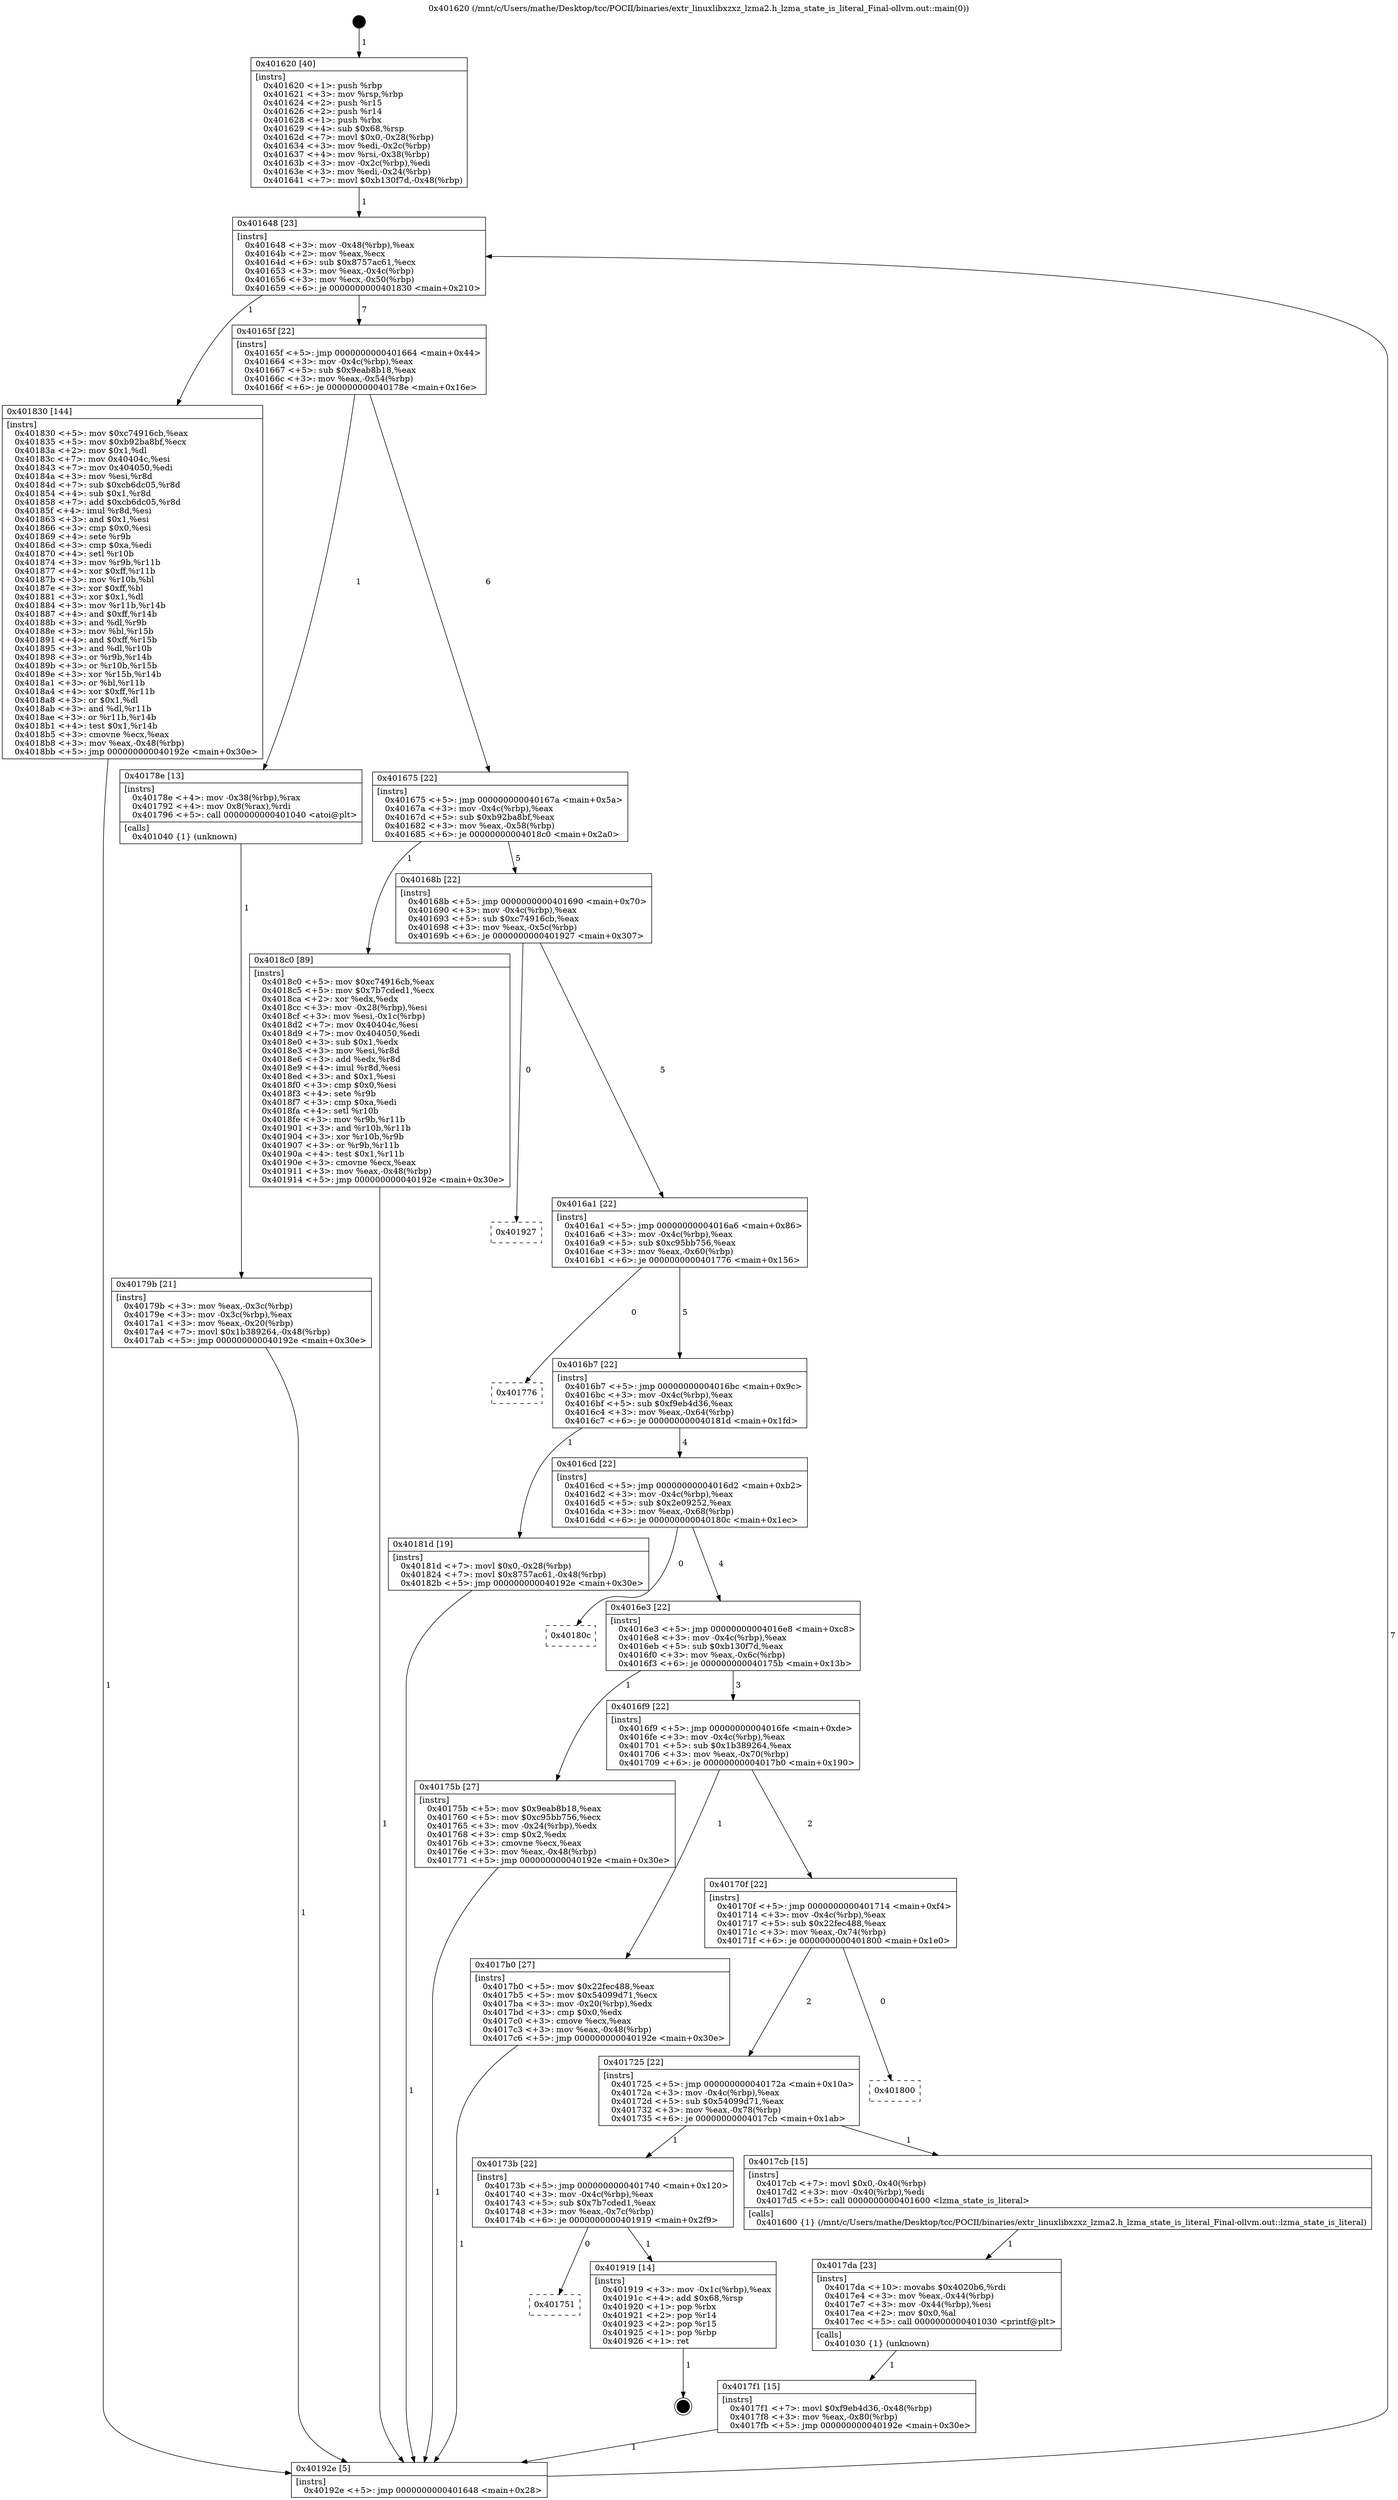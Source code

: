 digraph "0x401620" {
  label = "0x401620 (/mnt/c/Users/mathe/Desktop/tcc/POCII/binaries/extr_linuxlibxzxz_lzma2.h_lzma_state_is_literal_Final-ollvm.out::main(0))"
  labelloc = "t"
  node[shape=record]

  Entry [label="",width=0.3,height=0.3,shape=circle,fillcolor=black,style=filled]
  "0x401648" [label="{
     0x401648 [23]\l
     | [instrs]\l
     &nbsp;&nbsp;0x401648 \<+3\>: mov -0x48(%rbp),%eax\l
     &nbsp;&nbsp;0x40164b \<+2\>: mov %eax,%ecx\l
     &nbsp;&nbsp;0x40164d \<+6\>: sub $0x8757ac61,%ecx\l
     &nbsp;&nbsp;0x401653 \<+3\>: mov %eax,-0x4c(%rbp)\l
     &nbsp;&nbsp;0x401656 \<+3\>: mov %ecx,-0x50(%rbp)\l
     &nbsp;&nbsp;0x401659 \<+6\>: je 0000000000401830 \<main+0x210\>\l
  }"]
  "0x401830" [label="{
     0x401830 [144]\l
     | [instrs]\l
     &nbsp;&nbsp;0x401830 \<+5\>: mov $0xc74916cb,%eax\l
     &nbsp;&nbsp;0x401835 \<+5\>: mov $0xb92ba8bf,%ecx\l
     &nbsp;&nbsp;0x40183a \<+2\>: mov $0x1,%dl\l
     &nbsp;&nbsp;0x40183c \<+7\>: mov 0x40404c,%esi\l
     &nbsp;&nbsp;0x401843 \<+7\>: mov 0x404050,%edi\l
     &nbsp;&nbsp;0x40184a \<+3\>: mov %esi,%r8d\l
     &nbsp;&nbsp;0x40184d \<+7\>: sub $0xcb6dc05,%r8d\l
     &nbsp;&nbsp;0x401854 \<+4\>: sub $0x1,%r8d\l
     &nbsp;&nbsp;0x401858 \<+7\>: add $0xcb6dc05,%r8d\l
     &nbsp;&nbsp;0x40185f \<+4\>: imul %r8d,%esi\l
     &nbsp;&nbsp;0x401863 \<+3\>: and $0x1,%esi\l
     &nbsp;&nbsp;0x401866 \<+3\>: cmp $0x0,%esi\l
     &nbsp;&nbsp;0x401869 \<+4\>: sete %r9b\l
     &nbsp;&nbsp;0x40186d \<+3\>: cmp $0xa,%edi\l
     &nbsp;&nbsp;0x401870 \<+4\>: setl %r10b\l
     &nbsp;&nbsp;0x401874 \<+3\>: mov %r9b,%r11b\l
     &nbsp;&nbsp;0x401877 \<+4\>: xor $0xff,%r11b\l
     &nbsp;&nbsp;0x40187b \<+3\>: mov %r10b,%bl\l
     &nbsp;&nbsp;0x40187e \<+3\>: xor $0xff,%bl\l
     &nbsp;&nbsp;0x401881 \<+3\>: xor $0x1,%dl\l
     &nbsp;&nbsp;0x401884 \<+3\>: mov %r11b,%r14b\l
     &nbsp;&nbsp;0x401887 \<+4\>: and $0xff,%r14b\l
     &nbsp;&nbsp;0x40188b \<+3\>: and %dl,%r9b\l
     &nbsp;&nbsp;0x40188e \<+3\>: mov %bl,%r15b\l
     &nbsp;&nbsp;0x401891 \<+4\>: and $0xff,%r15b\l
     &nbsp;&nbsp;0x401895 \<+3\>: and %dl,%r10b\l
     &nbsp;&nbsp;0x401898 \<+3\>: or %r9b,%r14b\l
     &nbsp;&nbsp;0x40189b \<+3\>: or %r10b,%r15b\l
     &nbsp;&nbsp;0x40189e \<+3\>: xor %r15b,%r14b\l
     &nbsp;&nbsp;0x4018a1 \<+3\>: or %bl,%r11b\l
     &nbsp;&nbsp;0x4018a4 \<+4\>: xor $0xff,%r11b\l
     &nbsp;&nbsp;0x4018a8 \<+3\>: or $0x1,%dl\l
     &nbsp;&nbsp;0x4018ab \<+3\>: and %dl,%r11b\l
     &nbsp;&nbsp;0x4018ae \<+3\>: or %r11b,%r14b\l
     &nbsp;&nbsp;0x4018b1 \<+4\>: test $0x1,%r14b\l
     &nbsp;&nbsp;0x4018b5 \<+3\>: cmovne %ecx,%eax\l
     &nbsp;&nbsp;0x4018b8 \<+3\>: mov %eax,-0x48(%rbp)\l
     &nbsp;&nbsp;0x4018bb \<+5\>: jmp 000000000040192e \<main+0x30e\>\l
  }"]
  "0x40165f" [label="{
     0x40165f [22]\l
     | [instrs]\l
     &nbsp;&nbsp;0x40165f \<+5\>: jmp 0000000000401664 \<main+0x44\>\l
     &nbsp;&nbsp;0x401664 \<+3\>: mov -0x4c(%rbp),%eax\l
     &nbsp;&nbsp;0x401667 \<+5\>: sub $0x9eab8b18,%eax\l
     &nbsp;&nbsp;0x40166c \<+3\>: mov %eax,-0x54(%rbp)\l
     &nbsp;&nbsp;0x40166f \<+6\>: je 000000000040178e \<main+0x16e\>\l
  }"]
  Exit [label="",width=0.3,height=0.3,shape=circle,fillcolor=black,style=filled,peripheries=2]
  "0x40178e" [label="{
     0x40178e [13]\l
     | [instrs]\l
     &nbsp;&nbsp;0x40178e \<+4\>: mov -0x38(%rbp),%rax\l
     &nbsp;&nbsp;0x401792 \<+4\>: mov 0x8(%rax),%rdi\l
     &nbsp;&nbsp;0x401796 \<+5\>: call 0000000000401040 \<atoi@plt\>\l
     | [calls]\l
     &nbsp;&nbsp;0x401040 \{1\} (unknown)\l
  }"]
  "0x401675" [label="{
     0x401675 [22]\l
     | [instrs]\l
     &nbsp;&nbsp;0x401675 \<+5\>: jmp 000000000040167a \<main+0x5a\>\l
     &nbsp;&nbsp;0x40167a \<+3\>: mov -0x4c(%rbp),%eax\l
     &nbsp;&nbsp;0x40167d \<+5\>: sub $0xb92ba8bf,%eax\l
     &nbsp;&nbsp;0x401682 \<+3\>: mov %eax,-0x58(%rbp)\l
     &nbsp;&nbsp;0x401685 \<+6\>: je 00000000004018c0 \<main+0x2a0\>\l
  }"]
  "0x401751" [label="{
     0x401751\l
  }", style=dashed]
  "0x4018c0" [label="{
     0x4018c0 [89]\l
     | [instrs]\l
     &nbsp;&nbsp;0x4018c0 \<+5\>: mov $0xc74916cb,%eax\l
     &nbsp;&nbsp;0x4018c5 \<+5\>: mov $0x7b7cded1,%ecx\l
     &nbsp;&nbsp;0x4018ca \<+2\>: xor %edx,%edx\l
     &nbsp;&nbsp;0x4018cc \<+3\>: mov -0x28(%rbp),%esi\l
     &nbsp;&nbsp;0x4018cf \<+3\>: mov %esi,-0x1c(%rbp)\l
     &nbsp;&nbsp;0x4018d2 \<+7\>: mov 0x40404c,%esi\l
     &nbsp;&nbsp;0x4018d9 \<+7\>: mov 0x404050,%edi\l
     &nbsp;&nbsp;0x4018e0 \<+3\>: sub $0x1,%edx\l
     &nbsp;&nbsp;0x4018e3 \<+3\>: mov %esi,%r8d\l
     &nbsp;&nbsp;0x4018e6 \<+3\>: add %edx,%r8d\l
     &nbsp;&nbsp;0x4018e9 \<+4\>: imul %r8d,%esi\l
     &nbsp;&nbsp;0x4018ed \<+3\>: and $0x1,%esi\l
     &nbsp;&nbsp;0x4018f0 \<+3\>: cmp $0x0,%esi\l
     &nbsp;&nbsp;0x4018f3 \<+4\>: sete %r9b\l
     &nbsp;&nbsp;0x4018f7 \<+3\>: cmp $0xa,%edi\l
     &nbsp;&nbsp;0x4018fa \<+4\>: setl %r10b\l
     &nbsp;&nbsp;0x4018fe \<+3\>: mov %r9b,%r11b\l
     &nbsp;&nbsp;0x401901 \<+3\>: and %r10b,%r11b\l
     &nbsp;&nbsp;0x401904 \<+3\>: xor %r10b,%r9b\l
     &nbsp;&nbsp;0x401907 \<+3\>: or %r9b,%r11b\l
     &nbsp;&nbsp;0x40190a \<+4\>: test $0x1,%r11b\l
     &nbsp;&nbsp;0x40190e \<+3\>: cmovne %ecx,%eax\l
     &nbsp;&nbsp;0x401911 \<+3\>: mov %eax,-0x48(%rbp)\l
     &nbsp;&nbsp;0x401914 \<+5\>: jmp 000000000040192e \<main+0x30e\>\l
  }"]
  "0x40168b" [label="{
     0x40168b [22]\l
     | [instrs]\l
     &nbsp;&nbsp;0x40168b \<+5\>: jmp 0000000000401690 \<main+0x70\>\l
     &nbsp;&nbsp;0x401690 \<+3\>: mov -0x4c(%rbp),%eax\l
     &nbsp;&nbsp;0x401693 \<+5\>: sub $0xc74916cb,%eax\l
     &nbsp;&nbsp;0x401698 \<+3\>: mov %eax,-0x5c(%rbp)\l
     &nbsp;&nbsp;0x40169b \<+6\>: je 0000000000401927 \<main+0x307\>\l
  }"]
  "0x401919" [label="{
     0x401919 [14]\l
     | [instrs]\l
     &nbsp;&nbsp;0x401919 \<+3\>: mov -0x1c(%rbp),%eax\l
     &nbsp;&nbsp;0x40191c \<+4\>: add $0x68,%rsp\l
     &nbsp;&nbsp;0x401920 \<+1\>: pop %rbx\l
     &nbsp;&nbsp;0x401921 \<+2\>: pop %r14\l
     &nbsp;&nbsp;0x401923 \<+2\>: pop %r15\l
     &nbsp;&nbsp;0x401925 \<+1\>: pop %rbp\l
     &nbsp;&nbsp;0x401926 \<+1\>: ret\l
  }"]
  "0x401927" [label="{
     0x401927\l
  }", style=dashed]
  "0x4016a1" [label="{
     0x4016a1 [22]\l
     | [instrs]\l
     &nbsp;&nbsp;0x4016a1 \<+5\>: jmp 00000000004016a6 \<main+0x86\>\l
     &nbsp;&nbsp;0x4016a6 \<+3\>: mov -0x4c(%rbp),%eax\l
     &nbsp;&nbsp;0x4016a9 \<+5\>: sub $0xc95bb756,%eax\l
     &nbsp;&nbsp;0x4016ae \<+3\>: mov %eax,-0x60(%rbp)\l
     &nbsp;&nbsp;0x4016b1 \<+6\>: je 0000000000401776 \<main+0x156\>\l
  }"]
  "0x4017f1" [label="{
     0x4017f1 [15]\l
     | [instrs]\l
     &nbsp;&nbsp;0x4017f1 \<+7\>: movl $0xf9eb4d36,-0x48(%rbp)\l
     &nbsp;&nbsp;0x4017f8 \<+3\>: mov %eax,-0x80(%rbp)\l
     &nbsp;&nbsp;0x4017fb \<+5\>: jmp 000000000040192e \<main+0x30e\>\l
  }"]
  "0x401776" [label="{
     0x401776\l
  }", style=dashed]
  "0x4016b7" [label="{
     0x4016b7 [22]\l
     | [instrs]\l
     &nbsp;&nbsp;0x4016b7 \<+5\>: jmp 00000000004016bc \<main+0x9c\>\l
     &nbsp;&nbsp;0x4016bc \<+3\>: mov -0x4c(%rbp),%eax\l
     &nbsp;&nbsp;0x4016bf \<+5\>: sub $0xf9eb4d36,%eax\l
     &nbsp;&nbsp;0x4016c4 \<+3\>: mov %eax,-0x64(%rbp)\l
     &nbsp;&nbsp;0x4016c7 \<+6\>: je 000000000040181d \<main+0x1fd\>\l
  }"]
  "0x4017da" [label="{
     0x4017da [23]\l
     | [instrs]\l
     &nbsp;&nbsp;0x4017da \<+10\>: movabs $0x4020b6,%rdi\l
     &nbsp;&nbsp;0x4017e4 \<+3\>: mov %eax,-0x44(%rbp)\l
     &nbsp;&nbsp;0x4017e7 \<+3\>: mov -0x44(%rbp),%esi\l
     &nbsp;&nbsp;0x4017ea \<+2\>: mov $0x0,%al\l
     &nbsp;&nbsp;0x4017ec \<+5\>: call 0000000000401030 \<printf@plt\>\l
     | [calls]\l
     &nbsp;&nbsp;0x401030 \{1\} (unknown)\l
  }"]
  "0x40181d" [label="{
     0x40181d [19]\l
     | [instrs]\l
     &nbsp;&nbsp;0x40181d \<+7\>: movl $0x0,-0x28(%rbp)\l
     &nbsp;&nbsp;0x401824 \<+7\>: movl $0x8757ac61,-0x48(%rbp)\l
     &nbsp;&nbsp;0x40182b \<+5\>: jmp 000000000040192e \<main+0x30e\>\l
  }"]
  "0x4016cd" [label="{
     0x4016cd [22]\l
     | [instrs]\l
     &nbsp;&nbsp;0x4016cd \<+5\>: jmp 00000000004016d2 \<main+0xb2\>\l
     &nbsp;&nbsp;0x4016d2 \<+3\>: mov -0x4c(%rbp),%eax\l
     &nbsp;&nbsp;0x4016d5 \<+5\>: sub $0x2e09252,%eax\l
     &nbsp;&nbsp;0x4016da \<+3\>: mov %eax,-0x68(%rbp)\l
     &nbsp;&nbsp;0x4016dd \<+6\>: je 000000000040180c \<main+0x1ec\>\l
  }"]
  "0x40173b" [label="{
     0x40173b [22]\l
     | [instrs]\l
     &nbsp;&nbsp;0x40173b \<+5\>: jmp 0000000000401740 \<main+0x120\>\l
     &nbsp;&nbsp;0x401740 \<+3\>: mov -0x4c(%rbp),%eax\l
     &nbsp;&nbsp;0x401743 \<+5\>: sub $0x7b7cded1,%eax\l
     &nbsp;&nbsp;0x401748 \<+3\>: mov %eax,-0x7c(%rbp)\l
     &nbsp;&nbsp;0x40174b \<+6\>: je 0000000000401919 \<main+0x2f9\>\l
  }"]
  "0x40180c" [label="{
     0x40180c\l
  }", style=dashed]
  "0x4016e3" [label="{
     0x4016e3 [22]\l
     | [instrs]\l
     &nbsp;&nbsp;0x4016e3 \<+5\>: jmp 00000000004016e8 \<main+0xc8\>\l
     &nbsp;&nbsp;0x4016e8 \<+3\>: mov -0x4c(%rbp),%eax\l
     &nbsp;&nbsp;0x4016eb \<+5\>: sub $0xb130f7d,%eax\l
     &nbsp;&nbsp;0x4016f0 \<+3\>: mov %eax,-0x6c(%rbp)\l
     &nbsp;&nbsp;0x4016f3 \<+6\>: je 000000000040175b \<main+0x13b\>\l
  }"]
  "0x4017cb" [label="{
     0x4017cb [15]\l
     | [instrs]\l
     &nbsp;&nbsp;0x4017cb \<+7\>: movl $0x0,-0x40(%rbp)\l
     &nbsp;&nbsp;0x4017d2 \<+3\>: mov -0x40(%rbp),%edi\l
     &nbsp;&nbsp;0x4017d5 \<+5\>: call 0000000000401600 \<lzma_state_is_literal\>\l
     | [calls]\l
     &nbsp;&nbsp;0x401600 \{1\} (/mnt/c/Users/mathe/Desktop/tcc/POCII/binaries/extr_linuxlibxzxz_lzma2.h_lzma_state_is_literal_Final-ollvm.out::lzma_state_is_literal)\l
  }"]
  "0x40175b" [label="{
     0x40175b [27]\l
     | [instrs]\l
     &nbsp;&nbsp;0x40175b \<+5\>: mov $0x9eab8b18,%eax\l
     &nbsp;&nbsp;0x401760 \<+5\>: mov $0xc95bb756,%ecx\l
     &nbsp;&nbsp;0x401765 \<+3\>: mov -0x24(%rbp),%edx\l
     &nbsp;&nbsp;0x401768 \<+3\>: cmp $0x2,%edx\l
     &nbsp;&nbsp;0x40176b \<+3\>: cmovne %ecx,%eax\l
     &nbsp;&nbsp;0x40176e \<+3\>: mov %eax,-0x48(%rbp)\l
     &nbsp;&nbsp;0x401771 \<+5\>: jmp 000000000040192e \<main+0x30e\>\l
  }"]
  "0x4016f9" [label="{
     0x4016f9 [22]\l
     | [instrs]\l
     &nbsp;&nbsp;0x4016f9 \<+5\>: jmp 00000000004016fe \<main+0xde\>\l
     &nbsp;&nbsp;0x4016fe \<+3\>: mov -0x4c(%rbp),%eax\l
     &nbsp;&nbsp;0x401701 \<+5\>: sub $0x1b389264,%eax\l
     &nbsp;&nbsp;0x401706 \<+3\>: mov %eax,-0x70(%rbp)\l
     &nbsp;&nbsp;0x401709 \<+6\>: je 00000000004017b0 \<main+0x190\>\l
  }"]
  "0x40192e" [label="{
     0x40192e [5]\l
     | [instrs]\l
     &nbsp;&nbsp;0x40192e \<+5\>: jmp 0000000000401648 \<main+0x28\>\l
  }"]
  "0x401620" [label="{
     0x401620 [40]\l
     | [instrs]\l
     &nbsp;&nbsp;0x401620 \<+1\>: push %rbp\l
     &nbsp;&nbsp;0x401621 \<+3\>: mov %rsp,%rbp\l
     &nbsp;&nbsp;0x401624 \<+2\>: push %r15\l
     &nbsp;&nbsp;0x401626 \<+2\>: push %r14\l
     &nbsp;&nbsp;0x401628 \<+1\>: push %rbx\l
     &nbsp;&nbsp;0x401629 \<+4\>: sub $0x68,%rsp\l
     &nbsp;&nbsp;0x40162d \<+7\>: movl $0x0,-0x28(%rbp)\l
     &nbsp;&nbsp;0x401634 \<+3\>: mov %edi,-0x2c(%rbp)\l
     &nbsp;&nbsp;0x401637 \<+4\>: mov %rsi,-0x38(%rbp)\l
     &nbsp;&nbsp;0x40163b \<+3\>: mov -0x2c(%rbp),%edi\l
     &nbsp;&nbsp;0x40163e \<+3\>: mov %edi,-0x24(%rbp)\l
     &nbsp;&nbsp;0x401641 \<+7\>: movl $0xb130f7d,-0x48(%rbp)\l
  }"]
  "0x40179b" [label="{
     0x40179b [21]\l
     | [instrs]\l
     &nbsp;&nbsp;0x40179b \<+3\>: mov %eax,-0x3c(%rbp)\l
     &nbsp;&nbsp;0x40179e \<+3\>: mov -0x3c(%rbp),%eax\l
     &nbsp;&nbsp;0x4017a1 \<+3\>: mov %eax,-0x20(%rbp)\l
     &nbsp;&nbsp;0x4017a4 \<+7\>: movl $0x1b389264,-0x48(%rbp)\l
     &nbsp;&nbsp;0x4017ab \<+5\>: jmp 000000000040192e \<main+0x30e\>\l
  }"]
  "0x401725" [label="{
     0x401725 [22]\l
     | [instrs]\l
     &nbsp;&nbsp;0x401725 \<+5\>: jmp 000000000040172a \<main+0x10a\>\l
     &nbsp;&nbsp;0x40172a \<+3\>: mov -0x4c(%rbp),%eax\l
     &nbsp;&nbsp;0x40172d \<+5\>: sub $0x54099d71,%eax\l
     &nbsp;&nbsp;0x401732 \<+3\>: mov %eax,-0x78(%rbp)\l
     &nbsp;&nbsp;0x401735 \<+6\>: je 00000000004017cb \<main+0x1ab\>\l
  }"]
  "0x4017b0" [label="{
     0x4017b0 [27]\l
     | [instrs]\l
     &nbsp;&nbsp;0x4017b0 \<+5\>: mov $0x22fec488,%eax\l
     &nbsp;&nbsp;0x4017b5 \<+5\>: mov $0x54099d71,%ecx\l
     &nbsp;&nbsp;0x4017ba \<+3\>: mov -0x20(%rbp),%edx\l
     &nbsp;&nbsp;0x4017bd \<+3\>: cmp $0x0,%edx\l
     &nbsp;&nbsp;0x4017c0 \<+3\>: cmove %ecx,%eax\l
     &nbsp;&nbsp;0x4017c3 \<+3\>: mov %eax,-0x48(%rbp)\l
     &nbsp;&nbsp;0x4017c6 \<+5\>: jmp 000000000040192e \<main+0x30e\>\l
  }"]
  "0x40170f" [label="{
     0x40170f [22]\l
     | [instrs]\l
     &nbsp;&nbsp;0x40170f \<+5\>: jmp 0000000000401714 \<main+0xf4\>\l
     &nbsp;&nbsp;0x401714 \<+3\>: mov -0x4c(%rbp),%eax\l
     &nbsp;&nbsp;0x401717 \<+5\>: sub $0x22fec488,%eax\l
     &nbsp;&nbsp;0x40171c \<+3\>: mov %eax,-0x74(%rbp)\l
     &nbsp;&nbsp;0x40171f \<+6\>: je 0000000000401800 \<main+0x1e0\>\l
  }"]
  "0x401800" [label="{
     0x401800\l
  }", style=dashed]
  Entry -> "0x401620" [label=" 1"]
  "0x401648" -> "0x401830" [label=" 1"]
  "0x401648" -> "0x40165f" [label=" 7"]
  "0x401919" -> Exit [label=" 1"]
  "0x40165f" -> "0x40178e" [label=" 1"]
  "0x40165f" -> "0x401675" [label=" 6"]
  "0x40173b" -> "0x401751" [label=" 0"]
  "0x401675" -> "0x4018c0" [label=" 1"]
  "0x401675" -> "0x40168b" [label=" 5"]
  "0x40173b" -> "0x401919" [label=" 1"]
  "0x40168b" -> "0x401927" [label=" 0"]
  "0x40168b" -> "0x4016a1" [label=" 5"]
  "0x4018c0" -> "0x40192e" [label=" 1"]
  "0x4016a1" -> "0x401776" [label=" 0"]
  "0x4016a1" -> "0x4016b7" [label=" 5"]
  "0x401830" -> "0x40192e" [label=" 1"]
  "0x4016b7" -> "0x40181d" [label=" 1"]
  "0x4016b7" -> "0x4016cd" [label=" 4"]
  "0x40181d" -> "0x40192e" [label=" 1"]
  "0x4016cd" -> "0x40180c" [label=" 0"]
  "0x4016cd" -> "0x4016e3" [label=" 4"]
  "0x4017f1" -> "0x40192e" [label=" 1"]
  "0x4016e3" -> "0x40175b" [label=" 1"]
  "0x4016e3" -> "0x4016f9" [label=" 3"]
  "0x40175b" -> "0x40192e" [label=" 1"]
  "0x401620" -> "0x401648" [label=" 1"]
  "0x40192e" -> "0x401648" [label=" 7"]
  "0x40178e" -> "0x40179b" [label=" 1"]
  "0x40179b" -> "0x40192e" [label=" 1"]
  "0x4017da" -> "0x4017f1" [label=" 1"]
  "0x4016f9" -> "0x4017b0" [label=" 1"]
  "0x4016f9" -> "0x40170f" [label=" 2"]
  "0x4017b0" -> "0x40192e" [label=" 1"]
  "0x401725" -> "0x40173b" [label=" 1"]
  "0x40170f" -> "0x401800" [label=" 0"]
  "0x40170f" -> "0x401725" [label=" 2"]
  "0x4017cb" -> "0x4017da" [label=" 1"]
  "0x401725" -> "0x4017cb" [label=" 1"]
}
